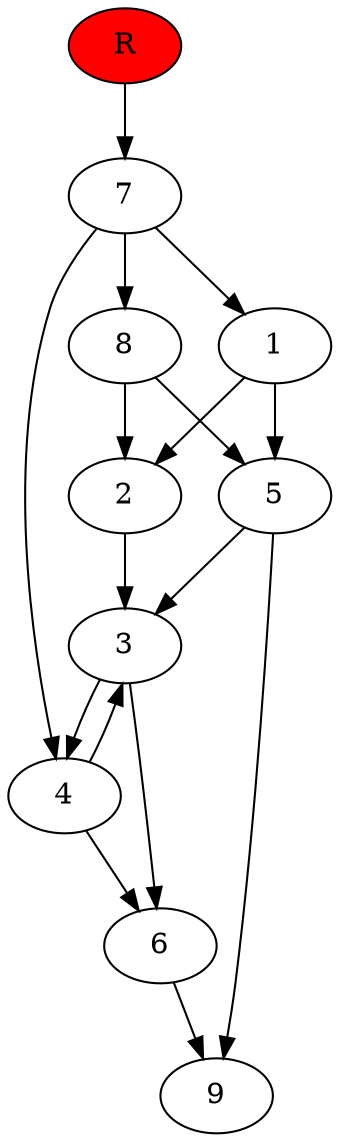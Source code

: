 digraph prb37339 {
	1
	2
	3
	4
	5
	6
	7
	8
	R [fillcolor="#ff0000" style=filled]
	1 -> 2
	1 -> 5
	2 -> 3
	3 -> 4
	3 -> 6
	4 -> 3
	4 -> 6
	5 -> 3
	5 -> 9
	6 -> 9
	7 -> 1
	7 -> 4
	7 -> 8
	8 -> 2
	8 -> 5
	R -> 7
}
